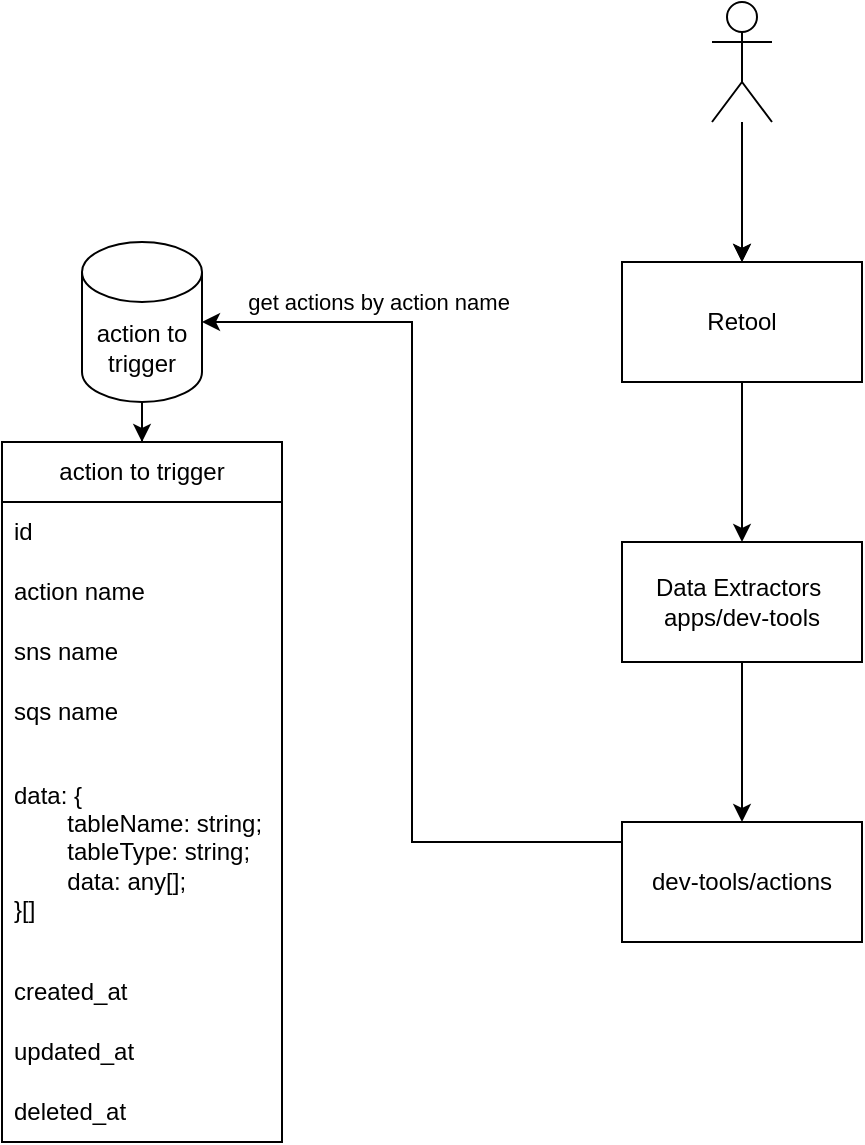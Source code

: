 <mxfile version="26.2.8">
  <diagram name="Page-1" id="piTJ4yABlGyB2_TCcSkk">
    <mxGraphModel dx="964" dy="721" grid="1" gridSize="10" guides="1" tooltips="1" connect="1" arrows="1" fold="1" page="1" pageScale="1" pageWidth="1169" pageHeight="827" math="0" shadow="0">
      <root>
        <mxCell id="0" />
        <mxCell id="1" parent="0" />
        <mxCell id="aWhmmYHfGadmUJ6fNQog-5" value="" style="edgeStyle=orthogonalEdgeStyle;rounded=0;orthogonalLoop=1;jettySize=auto;html=1;" parent="1" source="aWhmmYHfGadmUJ6fNQog-1" target="aWhmmYHfGadmUJ6fNQog-4" edge="1">
          <mxGeometry relative="1" as="geometry" />
        </mxCell>
        <mxCell id="aWhmmYHfGadmUJ6fNQog-1" value="Retool" style="rounded=0;whiteSpace=wrap;html=1;" parent="1" vertex="1">
          <mxGeometry x="340" y="140" width="120" height="60" as="geometry" />
        </mxCell>
        <mxCell id="aWhmmYHfGadmUJ6fNQog-7" value="" style="edgeStyle=orthogonalEdgeStyle;rounded=0;orthogonalLoop=1;jettySize=auto;html=1;" parent="1" source="aWhmmYHfGadmUJ6fNQog-4" target="aWhmmYHfGadmUJ6fNQog-6" edge="1">
          <mxGeometry relative="1" as="geometry" />
        </mxCell>
        <mxCell id="aWhmmYHfGadmUJ6fNQog-4" value="Data Extractors&amp;nbsp;&lt;div&gt;apps/dev-tools&lt;/div&gt;" style="whiteSpace=wrap;html=1;rounded=0;" parent="1" vertex="1">
          <mxGeometry x="340" y="280" width="120" height="60" as="geometry" />
        </mxCell>
        <mxCell id="aWhmmYHfGadmUJ6fNQog-6" value="dev-tools/actions" style="whiteSpace=wrap;html=1;rounded=0;" parent="1" vertex="1">
          <mxGeometry x="340" y="420" width="120" height="60" as="geometry" />
        </mxCell>
        <mxCell id="aWhmmYHfGadmUJ6fNQog-25" style="edgeStyle=orthogonalEdgeStyle;rounded=0;orthogonalLoop=1;jettySize=auto;html=1;" parent="1" source="aWhmmYHfGadmUJ6fNQog-8" target="aWhmmYHfGadmUJ6fNQog-9" edge="1">
          <mxGeometry relative="1" as="geometry" />
        </mxCell>
        <mxCell id="aWhmmYHfGadmUJ6fNQog-8" value="action to trigger" style="shape=cylinder3;whiteSpace=wrap;html=1;boundedLbl=1;backgroundOutline=1;size=15;" parent="1" vertex="1">
          <mxGeometry x="70" y="130" width="60" height="80" as="geometry" />
        </mxCell>
        <mxCell id="aWhmmYHfGadmUJ6fNQog-9" value="action to trigger" style="swimlane;fontStyle=0;childLayout=stackLayout;horizontal=1;startSize=30;horizontalStack=0;resizeParent=1;resizeParentMax=0;resizeLast=0;collapsible=1;marginBottom=0;whiteSpace=wrap;html=1;" parent="1" vertex="1">
          <mxGeometry x="30" y="230" width="140" height="350" as="geometry" />
        </mxCell>
        <mxCell id="aWhmmYHfGadmUJ6fNQog-10" value="id" style="text;strokeColor=none;fillColor=none;align=left;verticalAlign=middle;spacingLeft=4;spacingRight=4;overflow=hidden;points=[[0,0.5],[1,0.5]];portConstraint=eastwest;rotatable=0;whiteSpace=wrap;html=1;" parent="aWhmmYHfGadmUJ6fNQog-9" vertex="1">
          <mxGeometry y="30" width="140" height="30" as="geometry" />
        </mxCell>
        <mxCell id="aWhmmYHfGadmUJ6fNQog-11" value="action name" style="text;strokeColor=none;fillColor=none;align=left;verticalAlign=middle;spacingLeft=4;spacingRight=4;overflow=hidden;points=[[0,0.5],[1,0.5]];portConstraint=eastwest;rotatable=0;whiteSpace=wrap;html=1;" parent="aWhmmYHfGadmUJ6fNQog-9" vertex="1">
          <mxGeometry y="60" width="140" height="30" as="geometry" />
        </mxCell>
        <mxCell id="aWhmmYHfGadmUJ6fNQog-21" value="sns name" style="text;strokeColor=none;fillColor=none;align=left;verticalAlign=middle;spacingLeft=4;spacingRight=4;overflow=hidden;points=[[0,0.5],[1,0.5]];portConstraint=eastwest;rotatable=0;whiteSpace=wrap;html=1;" parent="aWhmmYHfGadmUJ6fNQog-9" vertex="1">
          <mxGeometry y="90" width="140" height="30" as="geometry" />
        </mxCell>
        <mxCell id="aWhmmYHfGadmUJ6fNQog-22" value="sqs name" style="text;strokeColor=none;fillColor=none;align=left;verticalAlign=middle;spacingLeft=4;spacingRight=4;overflow=hidden;points=[[0,0.5],[1,0.5]];portConstraint=eastwest;rotatable=0;whiteSpace=wrap;html=1;" parent="aWhmmYHfGadmUJ6fNQog-9" vertex="1">
          <mxGeometry y="120" width="140" height="30" as="geometry" />
        </mxCell>
        <mxCell id="aWhmmYHfGadmUJ6fNQog-16" value="data:&amp;nbsp;&lt;span style=&quot;background-color: transparent; color: light-dark(rgb(0, 0, 0), rgb(255, 255, 255));&quot;&gt;{&lt;/span&gt;&lt;div&gt;&lt;div&gt;&lt;span style=&quot;white-space: pre;&quot;&gt;&#x9;&lt;/span&gt;tableName: string;&lt;/div&gt;&lt;div&gt;&lt;span style=&quot;white-space: pre;&quot;&gt;&#x9;&lt;/span&gt;tableType: string;&lt;/div&gt;&lt;div&gt;&lt;span style=&quot;white-space: pre;&quot;&gt;&#x9;&lt;/span&gt;data: any[];&lt;/div&gt;&lt;div&gt;}&lt;span style=&quot;background-color: transparent; color: light-dark(rgb(0, 0, 0), rgb(255, 255, 255));&quot;&gt;[]&lt;/span&gt;&lt;/div&gt;&lt;/div&gt;" style="text;strokeColor=none;fillColor=none;align=left;verticalAlign=middle;spacingLeft=4;spacingRight=4;overflow=hidden;points=[[0,0.5],[1,0.5]];portConstraint=eastwest;rotatable=0;whiteSpace=wrap;html=1;" parent="aWhmmYHfGadmUJ6fNQog-9" vertex="1">
          <mxGeometry y="150" width="140" height="110" as="geometry" />
        </mxCell>
        <mxCell id="aWhmmYHfGadmUJ6fNQog-18" value="created_at" style="text;strokeColor=none;fillColor=none;align=left;verticalAlign=middle;spacingLeft=4;spacingRight=4;overflow=hidden;points=[[0,0.5],[1,0.5]];portConstraint=eastwest;rotatable=0;whiteSpace=wrap;html=1;" parent="aWhmmYHfGadmUJ6fNQog-9" vertex="1">
          <mxGeometry y="260" width="140" height="30" as="geometry" />
        </mxCell>
        <mxCell id="aWhmmYHfGadmUJ6fNQog-19" value="updated_at" style="text;strokeColor=none;fillColor=none;align=left;verticalAlign=middle;spacingLeft=4;spacingRight=4;overflow=hidden;points=[[0,0.5],[1,0.5]];portConstraint=eastwest;rotatable=0;whiteSpace=wrap;html=1;" parent="aWhmmYHfGadmUJ6fNQog-9" vertex="1">
          <mxGeometry y="290" width="140" height="30" as="geometry" />
        </mxCell>
        <mxCell id="aWhmmYHfGadmUJ6fNQog-20" value="deleted_at" style="text;strokeColor=none;fillColor=none;align=left;verticalAlign=middle;spacingLeft=4;spacingRight=4;overflow=hidden;points=[[0,0.5],[1,0.5]];portConstraint=eastwest;rotatable=0;whiteSpace=wrap;html=1;" parent="aWhmmYHfGadmUJ6fNQog-9" vertex="1">
          <mxGeometry y="320" width="140" height="30" as="geometry" />
        </mxCell>
        <mxCell id="aWhmmYHfGadmUJ6fNQog-23" style="edgeStyle=orthogonalEdgeStyle;rounded=0;orthogonalLoop=1;jettySize=auto;html=1;entryX=1;entryY=0.5;entryDx=0;entryDy=0;entryPerimeter=0;" parent="1" source="aWhmmYHfGadmUJ6fNQog-6" target="aWhmmYHfGadmUJ6fNQog-8" edge="1">
          <mxGeometry relative="1" as="geometry">
            <Array as="points">
              <mxPoint x="235" y="430" />
              <mxPoint x="235" y="170" />
            </Array>
          </mxGeometry>
        </mxCell>
        <mxCell id="aWhmmYHfGadmUJ6fNQog-24" value="get actions by action name" style="edgeLabel;html=1;align=center;verticalAlign=middle;resizable=0;points=[];" parent="aWhmmYHfGadmUJ6fNQog-23" vertex="1" connectable="0">
          <mxGeometry x="0.722" y="-3" relative="1" as="geometry">
            <mxPoint x="22" y="-7" as="offset" />
          </mxGeometry>
        </mxCell>
        <mxCell id="dHiyeyUTxoID4HvvEmh9-4" value="" style="edgeStyle=orthogonalEdgeStyle;rounded=0;orthogonalLoop=1;jettySize=auto;html=1;entryX=0.5;entryY=0;entryDx=0;entryDy=0;" edge="1" parent="1" source="dHiyeyUTxoID4HvvEmh9-1" target="aWhmmYHfGadmUJ6fNQog-1">
          <mxGeometry relative="1" as="geometry">
            <mxPoint x="340" y="60" as="targetPoint" />
          </mxGeometry>
        </mxCell>
        <mxCell id="dHiyeyUTxoID4HvvEmh9-5" value="" style="edgeStyle=orthogonalEdgeStyle;rounded=0;orthogonalLoop=1;jettySize=auto;html=1;" edge="1" parent="1" source="dHiyeyUTxoID4HvvEmh9-1" target="aWhmmYHfGadmUJ6fNQog-1">
          <mxGeometry relative="1" as="geometry" />
        </mxCell>
        <mxCell id="dHiyeyUTxoID4HvvEmh9-1" value="" style="shape=umlActor;verticalLabelPosition=bottom;verticalAlign=top;html=1;outlineConnect=0;" vertex="1" parent="1">
          <mxGeometry x="385" y="10" width="30" height="60" as="geometry" />
        </mxCell>
      </root>
    </mxGraphModel>
  </diagram>
</mxfile>
